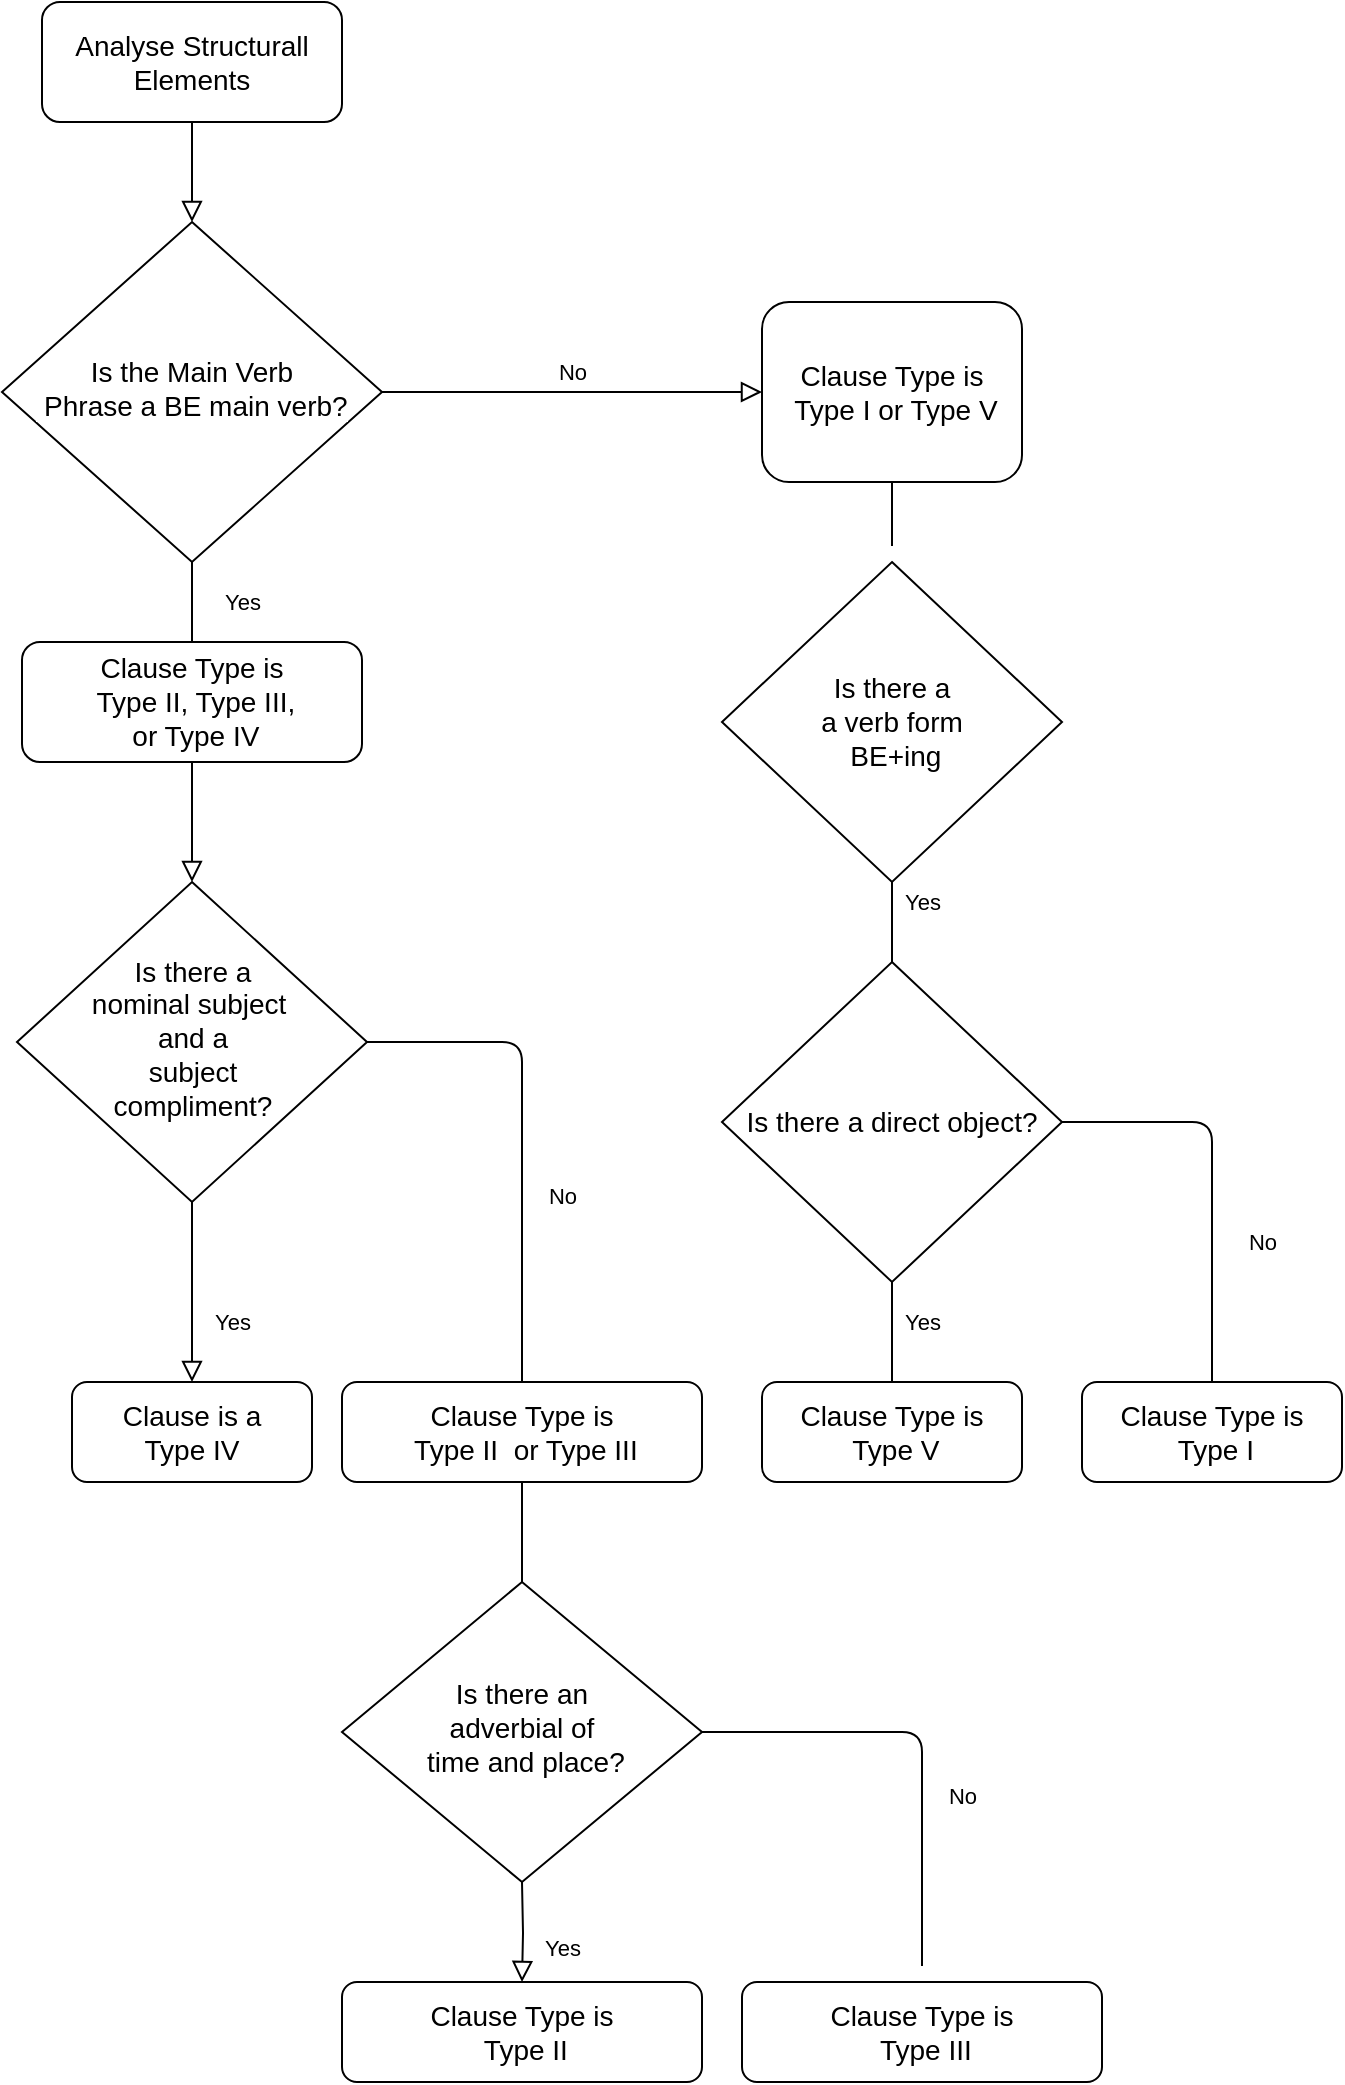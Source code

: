 <mxfile version="15.3.5" type="device"><diagram id="C5RBs43oDa-KdzZeNtuy" name="Page-1"><mxGraphModel dx="1278" dy="1136" grid="1" gridSize="10" guides="1" tooltips="1" connect="1" arrows="1" fold="1" page="1" pageScale="1" pageWidth="827" pageHeight="1169" math="0" shadow="0"><root><mxCell id="WIyWlLk6GJQsqaUBKTNV-0"/><mxCell id="WIyWlLk6GJQsqaUBKTNV-1" parent="WIyWlLk6GJQsqaUBKTNV-0"/><mxCell id="WIyWlLk6GJQsqaUBKTNV-2" value="" style="rounded=0;html=1;jettySize=auto;orthogonalLoop=1;fontSize=11;endArrow=block;endFill=0;endSize=8;strokeWidth=1;shadow=0;labelBackgroundColor=none;edgeStyle=orthogonalEdgeStyle;" parent="WIyWlLk6GJQsqaUBKTNV-1" source="WIyWlLk6GJQsqaUBKTNV-3" target="WIyWlLk6GJQsqaUBKTNV-6" edge="1"><mxGeometry relative="1" as="geometry"/></mxCell><mxCell id="WIyWlLk6GJQsqaUBKTNV-3" value="&lt;font style=&quot;font-size: 14px&quot;&gt;Analyse Structurall Elements&lt;/font&gt;" style="rounded=1;whiteSpace=wrap;html=1;fontSize=12;glass=0;strokeWidth=1;shadow=0;" parent="WIyWlLk6GJQsqaUBKTNV-1" vertex="1"><mxGeometry x="70" y="60" width="150" height="60" as="geometry"/></mxCell><mxCell id="WIyWlLk6GJQsqaUBKTNV-4" value="Yes" style="rounded=0;html=1;jettySize=auto;orthogonalLoop=1;fontSize=11;endArrow=block;endFill=0;endSize=8;strokeWidth=1;shadow=0;labelBackgroundColor=none;edgeStyle=orthogonalEdgeStyle;startArrow=none;" parent="WIyWlLk6GJQsqaUBKTNV-1" source="jdJHVOdpQb2i_kgu9vCd-1" target="WIyWlLk6GJQsqaUBKTNV-10" edge="1"><mxGeometry x="-1" y="84" relative="1" as="geometry"><mxPoint x="-59" y="-80" as="offset"/></mxGeometry></mxCell><mxCell id="WIyWlLk6GJQsqaUBKTNV-5" value="No" style="edgeStyle=orthogonalEdgeStyle;rounded=0;html=1;jettySize=auto;orthogonalLoop=1;fontSize=11;endArrow=block;endFill=0;endSize=8;strokeWidth=1;shadow=0;labelBackgroundColor=none;" parent="WIyWlLk6GJQsqaUBKTNV-1" source="WIyWlLk6GJQsqaUBKTNV-6" target="WIyWlLk6GJQsqaUBKTNV-7" edge="1"><mxGeometry y="10" relative="1" as="geometry"><mxPoint as="offset"/></mxGeometry></mxCell><mxCell id="WIyWlLk6GJQsqaUBKTNV-6" value="&lt;span style=&quot;font-family: &amp;#34;arial&amp;#34; , &amp;#34;helvetica&amp;#34; , sans-serif ; font-size: 14px ; text-align: left ; background-color: rgb(255 , 255 , 255)&quot;&gt;Is the Main Verb&lt;br&gt;&amp;nbsp;Phrase a BE main verb?&lt;/span&gt;" style="rhombus;whiteSpace=wrap;html=1;shadow=0;fontFamily=Helvetica;fontSize=12;align=center;strokeWidth=1;spacing=6;spacingTop=-4;" parent="WIyWlLk6GJQsqaUBKTNV-1" vertex="1"><mxGeometry x="50" y="170" width="190" height="170" as="geometry"/></mxCell><mxCell id="WIyWlLk6GJQsqaUBKTNV-7" value="&lt;span style=&quot;font-family: &amp;#34;arial&amp;#34; , &amp;#34;helvetica&amp;#34; , sans-serif ; font-size: 14px ; text-align: left ; background-color: rgb(255 , 255 , 255)&quot;&gt;Clause Type is&lt;br&gt;&amp;nbsp;Type I or Type V&lt;/span&gt;" style="rounded=1;whiteSpace=wrap;html=1;fontSize=12;glass=0;strokeWidth=1;shadow=0;" parent="WIyWlLk6GJQsqaUBKTNV-1" vertex="1"><mxGeometry x="430" y="210" width="130" height="90" as="geometry"/></mxCell><mxCell id="WIyWlLk6GJQsqaUBKTNV-8" value="Yes" style="rounded=0;html=1;jettySize=auto;orthogonalLoop=1;fontSize=11;endArrow=block;endFill=0;endSize=8;strokeWidth=1;shadow=0;labelBackgroundColor=none;edgeStyle=orthogonalEdgeStyle;" parent="WIyWlLk6GJQsqaUBKTNV-1" source="WIyWlLk6GJQsqaUBKTNV-10" target="WIyWlLk6GJQsqaUBKTNV-11" edge="1"><mxGeometry x="0.333" y="20" relative="1" as="geometry"><mxPoint as="offset"/></mxGeometry></mxCell><mxCell id="WIyWlLk6GJQsqaUBKTNV-10" value="&lt;font style=&quot;font-size: 14px&quot;&gt;Is there a &lt;br&gt;nominal subject&amp;nbsp;&lt;br&gt;&amp;nbsp;and a&amp;nbsp;&lt;br&gt;subject &lt;br&gt;compliment?&lt;/font&gt;" style="rhombus;whiteSpace=wrap;html=1;shadow=0;fontFamily=Helvetica;fontSize=12;align=center;strokeWidth=1;spacing=6;spacingTop=-4;" parent="WIyWlLk6GJQsqaUBKTNV-1" vertex="1"><mxGeometry x="57.5" y="500" width="175" height="160" as="geometry"/></mxCell><mxCell id="WIyWlLk6GJQsqaUBKTNV-11" value="&lt;span style=&quot;font-family: &amp;#34;arial&amp;#34; , &amp;#34;helvetica&amp;#34; , sans-serif ; font-size: 14px ; text-align: left ; background-color: rgb(255 , 255 , 255)&quot;&gt;Clause is a &lt;br&gt;Type IV&lt;/span&gt;" style="rounded=1;whiteSpace=wrap;html=1;fontSize=12;glass=0;strokeWidth=1;shadow=0;" parent="WIyWlLk6GJQsqaUBKTNV-1" vertex="1"><mxGeometry x="85" y="750" width="120" height="50" as="geometry"/></mxCell><mxCell id="jdJHVOdpQb2i_kgu9vCd-0" value="&lt;font style=&quot;font-size: 14px&quot;&gt;Is there a &lt;br&gt;a verb form&lt;br&gt;&amp;nbsp;BE+ing&lt;/font&gt;" style="rhombus;whiteSpace=wrap;html=1;hachureGap=4;pointerEvents=0;" vertex="1" parent="WIyWlLk6GJQsqaUBKTNV-1"><mxGeometry x="410" y="340" width="170" height="160" as="geometry"/></mxCell><mxCell id="jdJHVOdpQb2i_kgu9vCd-1" value="&lt;span style=&quot;font-family: &amp;#34;arial&amp;#34; , &amp;#34;helvetica&amp;#34; , sans-serif ; font-size: 14px ; text-align: left ; background-color: rgb(255 , 255 , 255)&quot;&gt;Clause Type is&lt;/span&gt;&lt;br style=&quot;font-family: &amp;#34;arial&amp;#34; , &amp;#34;helvetica&amp;#34; , sans-serif ; font-size: 14px ; text-align: left&quot;&gt;&lt;span style=&quot;font-family: &amp;#34;arial&amp;#34; , &amp;#34;helvetica&amp;#34; , sans-serif ; font-size: 14px ; text-align: left ; background-color: rgb(255 , 255 , 255)&quot;&gt;&amp;nbsp;Type II, Type III,&lt;/span&gt;&lt;br style=&quot;font-family: &amp;#34;arial&amp;#34; , &amp;#34;helvetica&amp;#34; , sans-serif ; font-size: 14px ; text-align: left&quot;&gt;&lt;span style=&quot;font-family: &amp;#34;arial&amp;#34; , &amp;#34;helvetica&amp;#34; , sans-serif ; font-size: 14px ; text-align: left ; background-color: rgb(255 , 255 , 255)&quot;&gt;&amp;nbsp;or Type IV&lt;/span&gt;" style="rounded=1;whiteSpace=wrap;html=1;hachureGap=4;pointerEvents=0;" vertex="1" parent="WIyWlLk6GJQsqaUBKTNV-1"><mxGeometry x="60" y="380" width="170" height="60" as="geometry"/></mxCell><mxCell id="jdJHVOdpQb2i_kgu9vCd-2" value="" style="rounded=0;html=1;jettySize=auto;orthogonalLoop=1;fontSize=11;endArrow=none;endFill=0;endSize=8;strokeWidth=1;shadow=0;labelBackgroundColor=none;edgeStyle=orthogonalEdgeStyle;" edge="1" parent="WIyWlLk6GJQsqaUBKTNV-1" source="WIyWlLk6GJQsqaUBKTNV-6" target="jdJHVOdpQb2i_kgu9vCd-1"><mxGeometry y="20" relative="1" as="geometry"><mxPoint as="offset"/><mxPoint x="145" y="340" as="sourcePoint"/><mxPoint x="150" y="420" as="targetPoint"/></mxGeometry></mxCell><mxCell id="jdJHVOdpQb2i_kgu9vCd-3" value="&lt;span style=&quot;font-family: &amp;#34;arial&amp;#34; , &amp;#34;helvetica&amp;#34; , sans-serif ; font-size: 14px ; text-align: left ; background-color: rgb(255 , 255 , 255)&quot;&gt;Clause Type is&lt;br&gt;&amp;nbsp;Type V&lt;/span&gt;" style="rounded=1;whiteSpace=wrap;html=1;fontSize=12;glass=0;strokeWidth=1;shadow=0;" vertex="1" parent="WIyWlLk6GJQsqaUBKTNV-1"><mxGeometry x="430" y="750" width="130" height="50" as="geometry"/></mxCell><mxCell id="jdJHVOdpQb2i_kgu9vCd-4" value="&lt;font style=&quot;font-size: 14px&quot;&gt;Is there a direct object?&lt;/font&gt;" style="rhombus;whiteSpace=wrap;html=1;hachureGap=4;pointerEvents=0;" vertex="1" parent="WIyWlLk6GJQsqaUBKTNV-1"><mxGeometry x="410" y="540" width="170" height="160" as="geometry"/></mxCell><mxCell id="jdJHVOdpQb2i_kgu9vCd-5" value="&lt;span style=&quot;font-family: &amp;#34;arial&amp;#34; , &amp;#34;helvetica&amp;#34; , sans-serif ; font-size: 14px ; text-align: left ; background-color: rgb(255 , 255 , 255)&quot;&gt;Clause Type is&lt;/span&gt;&lt;br style=&quot;font-family: &amp;#34;arial&amp;#34; , &amp;#34;helvetica&amp;#34; , sans-serif ; font-size: 14px ; text-align: left&quot;&gt;&lt;span style=&quot;font-family: &amp;#34;arial&amp;#34; , &amp;#34;helvetica&amp;#34; , sans-serif ; font-size: 14px ; text-align: left ; background-color: rgb(255 , 255 , 255)&quot;&gt;&amp;nbsp;Type II&amp;nbsp; or Type III&lt;/span&gt;" style="rounded=1;whiteSpace=wrap;html=1;fontSize=12;glass=0;strokeWidth=1;shadow=0;" vertex="1" parent="WIyWlLk6GJQsqaUBKTNV-1"><mxGeometry x="220" y="750" width="180" height="50" as="geometry"/></mxCell><mxCell id="jdJHVOdpQb2i_kgu9vCd-6" value="No" style="endArrow=none;html=1;startSize=14;endSize=14;sourcePerimeterSpacing=8;targetPerimeterSpacing=8;entryX=1;entryY=0.5;entryDx=0;entryDy=0;exitX=0.5;exitY=0;exitDx=0;exitDy=0;" edge="1" parent="WIyWlLk6GJQsqaUBKTNV-1" source="jdJHVOdpQb2i_kgu9vCd-5" target="WIyWlLk6GJQsqaUBKTNV-10"><mxGeometry x="-0.25" y="-20" width="50" height="50" relative="1" as="geometry"><mxPoint x="320" y="630" as="sourcePoint"/><mxPoint x="370" y="580" as="targetPoint"/><Array as="points"><mxPoint x="310" y="580"/></Array><mxPoint as="offset"/></mxGeometry></mxCell><mxCell id="jdJHVOdpQb2i_kgu9vCd-7" value="" style="endArrow=none;html=1;startSize=14;endSize=14;sourcePerimeterSpacing=8;targetPerimeterSpacing=8;entryX=0.5;entryY=1;entryDx=0;entryDy=0;" edge="1" parent="WIyWlLk6GJQsqaUBKTNV-1" source="jdJHVOdpQb2i_kgu9vCd-0" target="WIyWlLk6GJQsqaUBKTNV-7"><mxGeometry width="50" height="50" relative="1" as="geometry"><mxPoint x="320" y="630" as="sourcePoint"/><mxPoint x="370" y="580" as="targetPoint"/></mxGeometry></mxCell><mxCell id="jdJHVOdpQb2i_kgu9vCd-8" value="Yes" style="endArrow=none;html=1;startSize=14;endSize=14;sourcePerimeterSpacing=8;targetPerimeterSpacing=8;entryX=0.5;entryY=1;entryDx=0;entryDy=0;" edge="1" parent="WIyWlLk6GJQsqaUBKTNV-1" target="jdJHVOdpQb2i_kgu9vCd-0"><mxGeometry x="0.5" y="-15" width="50" height="50" relative="1" as="geometry"><mxPoint x="495" y="540" as="sourcePoint"/><mxPoint x="370" y="580" as="targetPoint"/><mxPoint as="offset"/></mxGeometry></mxCell><mxCell id="jdJHVOdpQb2i_kgu9vCd-9" value="Yes" style="endArrow=none;html=1;startSize=14;endSize=14;sourcePerimeterSpacing=8;targetPerimeterSpacing=8;entryX=0.5;entryY=1;entryDx=0;entryDy=0;exitX=0.5;exitY=0;exitDx=0;exitDy=0;" edge="1" parent="WIyWlLk6GJQsqaUBKTNV-1" source="jdJHVOdpQb2i_kgu9vCd-3" target="jdJHVOdpQb2i_kgu9vCd-4"><mxGeometry x="0.2" y="-15" width="50" height="50" relative="1" as="geometry"><mxPoint x="320" y="630" as="sourcePoint"/><mxPoint x="370" y="580" as="targetPoint"/><mxPoint as="offset"/></mxGeometry></mxCell><mxCell id="jdJHVOdpQb2i_kgu9vCd-11" value="&lt;span style=&quot;font-family: &amp;#34;arial&amp;#34; , &amp;#34;helvetica&amp;#34; , sans-serif ; font-size: 14px ; text-align: left ; background-color: rgb(255 , 255 , 255)&quot;&gt;Clause Type is&lt;br&gt;&amp;nbsp;Type I&lt;/span&gt;" style="rounded=1;whiteSpace=wrap;html=1;fontSize=12;glass=0;strokeWidth=1;shadow=0;" vertex="1" parent="WIyWlLk6GJQsqaUBKTNV-1"><mxGeometry x="590" y="750" width="130" height="50" as="geometry"/></mxCell><mxCell id="jdJHVOdpQb2i_kgu9vCd-12" value="No" style="endArrow=none;html=1;startSize=14;endSize=14;sourcePerimeterSpacing=8;targetPerimeterSpacing=8;entryX=1;entryY=0.5;entryDx=0;entryDy=0;exitX=0.5;exitY=0;exitDx=0;exitDy=0;" edge="1" parent="WIyWlLk6GJQsqaUBKTNV-1" source="jdJHVOdpQb2i_kgu9vCd-11" target="jdJHVOdpQb2i_kgu9vCd-4"><mxGeometry x="-0.317" y="-25" width="50" height="50" relative="1" as="geometry"><mxPoint x="320" y="630" as="sourcePoint"/><mxPoint x="370" y="580" as="targetPoint"/><Array as="points"><mxPoint x="655" y="620"/></Array><mxPoint as="offset"/></mxGeometry></mxCell><mxCell id="jdJHVOdpQb2i_kgu9vCd-13" value="&lt;font style=&quot;font-size: 14px&quot;&gt;Is there an &lt;br&gt;adverbial of&lt;br&gt;&amp;nbsp;time and place?&lt;/font&gt;" style="rhombus;whiteSpace=wrap;html=1;shadow=0;fontFamily=Helvetica;fontSize=12;align=center;strokeWidth=1;spacing=6;spacingTop=-4;" vertex="1" parent="WIyWlLk6GJQsqaUBKTNV-1"><mxGeometry x="220" y="850" width="180" height="150" as="geometry"/></mxCell><mxCell id="jdJHVOdpQb2i_kgu9vCd-14" value="&lt;span style=&quot;font-family: &amp;#34;arial&amp;#34; , &amp;#34;helvetica&amp;#34; , sans-serif ; font-size: 14px ; text-align: left ; background-color: rgb(255 , 255 , 255)&quot;&gt;Clause Type is&lt;/span&gt;&lt;br style=&quot;font-family: &amp;#34;arial&amp;#34; , &amp;#34;helvetica&amp;#34; , sans-serif ; font-size: 14px ; text-align: left&quot;&gt;&lt;span style=&quot;font-family: &amp;#34;arial&amp;#34; , &amp;#34;helvetica&amp;#34; , sans-serif ; font-size: 14px ; text-align: left ; background-color: rgb(255 , 255 , 255)&quot;&gt;&amp;nbsp;Type II&lt;/span&gt;" style="rounded=1;whiteSpace=wrap;html=1;fontSize=12;glass=0;strokeWidth=1;shadow=0;" vertex="1" parent="WIyWlLk6GJQsqaUBKTNV-1"><mxGeometry x="220" y="1050" width="180" height="50" as="geometry"/></mxCell><mxCell id="jdJHVOdpQb2i_kgu9vCd-15" value="&lt;span style=&quot;font-family: &amp;#34;arial&amp;#34; , &amp;#34;helvetica&amp;#34; , sans-serif ; font-size: 14px ; text-align: left ; background-color: rgb(255 , 255 , 255)&quot;&gt;Clause Type is&lt;/span&gt;&lt;br style=&quot;font-family: &amp;#34;arial&amp;#34; , &amp;#34;helvetica&amp;#34; , sans-serif ; font-size: 14px ; text-align: left&quot;&gt;&lt;span style=&quot;font-family: &amp;#34;arial&amp;#34; , &amp;#34;helvetica&amp;#34; , sans-serif ; font-size: 14px ; text-align: left ; background-color: rgb(255 , 255 , 255)&quot;&gt;&amp;nbsp;Type III&lt;/span&gt;" style="rounded=1;whiteSpace=wrap;html=1;fontSize=12;glass=0;strokeWidth=1;shadow=0;" vertex="1" parent="WIyWlLk6GJQsqaUBKTNV-1"><mxGeometry x="420" y="1050" width="180" height="50" as="geometry"/></mxCell><mxCell id="jdJHVOdpQb2i_kgu9vCd-16" value="Yes" style="rounded=0;html=1;jettySize=auto;orthogonalLoop=1;fontSize=11;endArrow=block;endFill=0;endSize=8;strokeWidth=1;shadow=0;labelBackgroundColor=none;edgeStyle=orthogonalEdgeStyle;entryX=0.5;entryY=0;entryDx=0;entryDy=0;" edge="1" parent="WIyWlLk6GJQsqaUBKTNV-1" target="jdJHVOdpQb2i_kgu9vCd-14"><mxGeometry x="0.333" y="20" relative="1" as="geometry"><mxPoint as="offset"/><mxPoint x="310" y="1000" as="sourcePoint"/><mxPoint x="310" y="1030" as="targetPoint"/></mxGeometry></mxCell><mxCell id="jdJHVOdpQb2i_kgu9vCd-17" value="No" style="endArrow=none;html=1;startSize=14;endSize=14;sourcePerimeterSpacing=8;targetPerimeterSpacing=8;entryX=1;entryY=0.5;entryDx=0;entryDy=0;" edge="1" parent="WIyWlLk6GJQsqaUBKTNV-1" source="jdJHVOdpQb2i_kgu9vCd-15" target="jdJHVOdpQb2i_kgu9vCd-13"><mxGeometry x="-0.25" y="-20" width="50" height="50" relative="1" as="geometry"><mxPoint x="475" y="1100" as="sourcePoint"/><mxPoint x="430" y="925" as="targetPoint"/><Array as="points"><mxPoint x="510" y="925"/></Array><mxPoint as="offset"/></mxGeometry></mxCell><mxCell id="jdJHVOdpQb2i_kgu9vCd-18" value="" style="endArrow=none;html=1;startSize=14;endSize=14;sourcePerimeterSpacing=8;targetPerimeterSpacing=8;entryX=0.5;entryY=1;entryDx=0;entryDy=0;exitX=0.5;exitY=0;exitDx=0;exitDy=0;" edge="1" parent="WIyWlLk6GJQsqaUBKTNV-1" source="jdJHVOdpQb2i_kgu9vCd-13" target="jdJHVOdpQb2i_kgu9vCd-5"><mxGeometry width="50" height="50" relative="1" as="geometry"><mxPoint x="390" y="830" as="sourcePoint"/><mxPoint x="440" y="780" as="targetPoint"/></mxGeometry></mxCell></root></mxGraphModel></diagram></mxfile>
